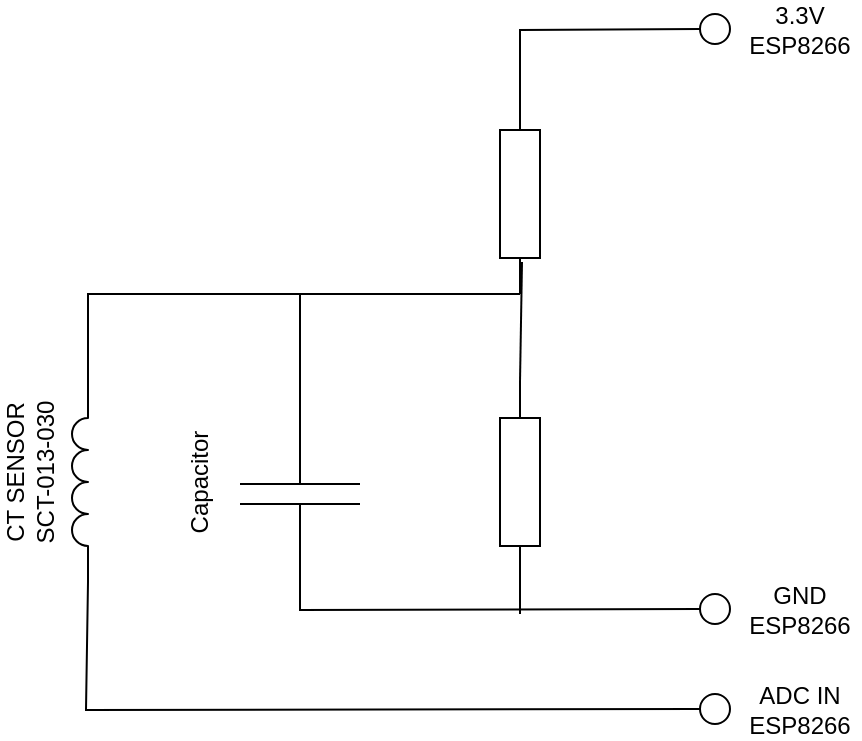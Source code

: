 <mxfile version="15.9.1" type="github">
  <diagram name="Page-1" id="7e0a89b8-554c-2b80-1dc8-d5c74ca68de4">
    <mxGraphModel dx="1426" dy="921" grid="1" gridSize="10" guides="1" tooltips="1" connect="1" arrows="1" fold="1" page="1" pageScale="1" pageWidth="1100" pageHeight="850" background="none" math="0" shadow="0">
      <root>
        <mxCell id="0" />
        <mxCell id="1" parent="0" />
        <mxCell id="W4vD0Bz4JJiFI6CvOiRV-2" value="" style="pointerEvents=1;verticalLabelPosition=bottom;shadow=0;dashed=0;align=center;html=1;verticalAlign=top;shape=mxgraph.electrical.inductors.inductor_3;rotation=-90;" vertex="1" parent="1">
          <mxGeometry x="110" y="270" width="100" height="8" as="geometry" />
        </mxCell>
        <mxCell id="W4vD0Bz4JJiFI6CvOiRV-3" value="" style="pointerEvents=1;verticalLabelPosition=bottom;shadow=0;dashed=0;align=center;html=1;verticalAlign=top;shape=mxgraph.electrical.capacitors.capacitor_1;rotation=90;" vertex="1" parent="1">
          <mxGeometry x="220" y="250" width="100" height="60" as="geometry" />
        </mxCell>
        <mxCell id="W4vD0Bz4JJiFI6CvOiRV-4" value="" style="pointerEvents=1;verticalLabelPosition=bottom;shadow=0;dashed=0;align=center;html=1;verticalAlign=top;shape=mxgraph.electrical.resistors.resistor_1;rotation=-90;" vertex="1" parent="1">
          <mxGeometry x="330" y="264" width="100" height="20" as="geometry" />
        </mxCell>
        <mxCell id="W4vD0Bz4JJiFI6CvOiRV-5" value="" style="pointerEvents=1;verticalLabelPosition=bottom;shadow=0;dashed=0;align=center;html=1;verticalAlign=top;shape=mxgraph.electrical.resistors.resistor_1;rotation=-90;" vertex="1" parent="1">
          <mxGeometry x="330" y="120" width="100" height="20" as="geometry" />
        </mxCell>
        <mxCell id="W4vD0Bz4JJiFI6CvOiRV-7" value="" style="endArrow=none;html=1;rounded=0;entryX=0;entryY=0.5;entryDx=0;entryDy=0;exitX=1;exitY=0.5;exitDx=0;exitDy=0;exitPerimeter=0;" edge="1" parent="1" source="W4vD0Bz4JJiFI6CvOiRV-5" target="W4vD0Bz4JJiFI6CvOiRV-8">
          <mxGeometry width="50" height="50" relative="1" as="geometry">
            <mxPoint x="520" y="330" as="sourcePoint" />
            <mxPoint x="570" y="280" as="targetPoint" />
            <Array as="points">
              <mxPoint x="380" y="48" />
            </Array>
          </mxGeometry>
        </mxCell>
        <mxCell id="W4vD0Bz4JJiFI6CvOiRV-8" value="" style="verticalLabelPosition=bottom;shadow=0;dashed=0;align=center;html=1;verticalAlign=top;strokeWidth=1;shape=ellipse;perimeter=ellipsePerimeter;" vertex="1" parent="1">
          <mxGeometry x="470" y="40" width="15" height="15" as="geometry" />
        </mxCell>
        <mxCell id="W4vD0Bz4JJiFI6CvOiRV-9" value="" style="endArrow=none;html=1;rounded=0;entryX=0;entryY=0.5;entryDx=0;entryDy=0;exitX=1;exitY=1;exitDx=0;exitDy=0;exitPerimeter=0;entryPerimeter=0;" edge="1" parent="1" source="W4vD0Bz4JJiFI6CvOiRV-2" target="W4vD0Bz4JJiFI6CvOiRV-5">
          <mxGeometry width="50" height="50" relative="1" as="geometry">
            <mxPoint x="160" y="202.5" as="sourcePoint" />
            <mxPoint x="250" y="170" as="targetPoint" />
            <Array as="points">
              <mxPoint x="164" y="180" />
              <mxPoint x="270" y="180" />
            </Array>
          </mxGeometry>
        </mxCell>
        <mxCell id="W4vD0Bz4JJiFI6CvOiRV-10" value="" style="verticalLabelPosition=bottom;shadow=0;dashed=0;align=center;html=1;verticalAlign=top;strokeWidth=1;shape=ellipse;perimeter=ellipsePerimeter;" vertex="1" parent="1">
          <mxGeometry x="470" y="330" width="15" height="15" as="geometry" />
        </mxCell>
        <mxCell id="W4vD0Bz4JJiFI6CvOiRV-11" value="" style="verticalLabelPosition=bottom;shadow=0;dashed=0;align=center;html=1;verticalAlign=top;strokeWidth=1;shape=ellipse;perimeter=ellipsePerimeter;" vertex="1" parent="1">
          <mxGeometry x="470" y="380" width="15" height="15" as="geometry" />
        </mxCell>
        <mxCell id="W4vD0Bz4JJiFI6CvOiRV-12" value="" style="endArrow=none;html=1;rounded=0;exitX=0;exitY=0.5;exitDx=0;exitDy=0;exitPerimeter=0;" edge="1" parent="1" source="W4vD0Bz4JJiFI6CvOiRV-3">
          <mxGeometry width="50" height="50" relative="1" as="geometry">
            <mxPoint x="520" y="330" as="sourcePoint" />
            <mxPoint x="270" y="180" as="targetPoint" />
          </mxGeometry>
        </mxCell>
        <mxCell id="W4vD0Bz4JJiFI6CvOiRV-13" value="" style="endArrow=none;html=1;rounded=0;exitX=1;exitY=0.5;exitDx=0;exitDy=0;exitPerimeter=0;entryX=0.16;entryY=0.55;entryDx=0;entryDy=0;entryPerimeter=0;" edge="1" parent="1" source="W4vD0Bz4JJiFI6CvOiRV-4" target="W4vD0Bz4JJiFI6CvOiRV-5">
          <mxGeometry width="50" height="50" relative="1" as="geometry">
            <mxPoint x="280" y="240" as="sourcePoint" />
            <mxPoint x="280" y="190" as="targetPoint" />
          </mxGeometry>
        </mxCell>
        <mxCell id="W4vD0Bz4JJiFI6CvOiRV-14" value="" style="endArrow=none;html=1;rounded=0;exitX=0;exitY=0.5;exitDx=0;exitDy=0;entryX=0;entryY=1;entryDx=0;entryDy=0;entryPerimeter=0;" edge="1" parent="1" source="W4vD0Bz4JJiFI6CvOiRV-11" target="W4vD0Bz4JJiFI6CvOiRV-2">
          <mxGeometry width="50" height="50" relative="1" as="geometry">
            <mxPoint x="290" y="250" as="sourcePoint" />
            <mxPoint x="200" y="310" as="targetPoint" />
            <Array as="points">
              <mxPoint x="163" y="388" />
            </Array>
          </mxGeometry>
        </mxCell>
        <mxCell id="W4vD0Bz4JJiFI6CvOiRV-15" value="" style="endArrow=none;html=1;rounded=0;exitX=0;exitY=0.5;exitDx=0;exitDy=0;entryX=1;entryY=0.5;entryDx=0;entryDy=0;entryPerimeter=0;" edge="1" parent="1" source="W4vD0Bz4JJiFI6CvOiRV-10" target="W4vD0Bz4JJiFI6CvOiRV-3">
          <mxGeometry width="50" height="50" relative="1" as="geometry">
            <mxPoint x="300" y="260" as="sourcePoint" />
            <mxPoint x="300" y="210" as="targetPoint" />
            <Array as="points">
              <mxPoint x="270" y="338" />
            </Array>
          </mxGeometry>
        </mxCell>
        <mxCell id="W4vD0Bz4JJiFI6CvOiRV-16" value="" style="endArrow=none;html=1;rounded=0;entryX=0;entryY=0.5;entryDx=0;entryDy=0;entryPerimeter=0;" edge="1" parent="1" target="W4vD0Bz4JJiFI6CvOiRV-4">
          <mxGeometry width="50" height="50" relative="1" as="geometry">
            <mxPoint x="380" y="340" as="sourcePoint" />
            <mxPoint x="410" y="330" as="targetPoint" />
          </mxGeometry>
        </mxCell>
        <mxCell id="W4vD0Bz4JJiFI6CvOiRV-17" value="3.3V ESP8266" style="text;html=1;strokeColor=none;fillColor=none;align=center;verticalAlign=middle;whiteSpace=wrap;rounded=0;" vertex="1" parent="1">
          <mxGeometry x="490" y="33" width="60" height="30" as="geometry" />
        </mxCell>
        <mxCell id="W4vD0Bz4JJiFI6CvOiRV-18" value="GND ESP8266" style="text;html=1;strokeColor=none;fillColor=none;align=center;verticalAlign=middle;whiteSpace=wrap;rounded=0;" vertex="1" parent="1">
          <mxGeometry x="490" y="322.5" width="60" height="30" as="geometry" />
        </mxCell>
        <mxCell id="W4vD0Bz4JJiFI6CvOiRV-19" value="ADC IN ESP8266" style="text;html=1;strokeColor=none;fillColor=none;align=center;verticalAlign=middle;whiteSpace=wrap;rounded=0;" vertex="1" parent="1">
          <mxGeometry x="490" y="372.5" width="60" height="30" as="geometry" />
        </mxCell>
        <mxCell id="W4vD0Bz4JJiFI6CvOiRV-20" value="CT SENSOR&lt;br&gt;&amp;nbsp;SCT-013-030&amp;nbsp;" style="text;html=1;strokeColor=none;fillColor=none;align=center;verticalAlign=middle;whiteSpace=wrap;rounded=0;rotation=-90;" vertex="1" parent="1">
          <mxGeometry x="90" y="254" width="90" height="30" as="geometry" />
        </mxCell>
        <mxCell id="W4vD0Bz4JJiFI6CvOiRV-21" value="Capacitor" style="text;html=1;strokeColor=none;fillColor=none;align=center;verticalAlign=middle;whiteSpace=wrap;rounded=0;rotation=-90;" vertex="1" parent="1">
          <mxGeometry x="190" y="259" width="60" height="30" as="geometry" />
        </mxCell>
      </root>
    </mxGraphModel>
  </diagram>
</mxfile>
